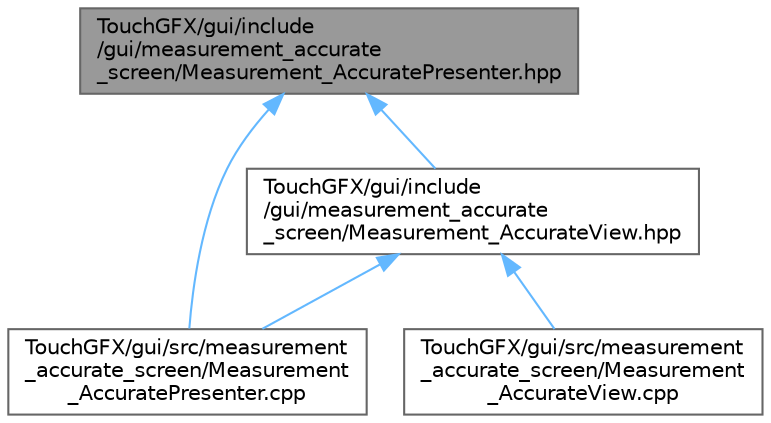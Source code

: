 digraph "TouchGFX/gui/include/gui/measurement_accurate_screen/Measurement_AccuratePresenter.hpp"
{
 // LATEX_PDF_SIZE
  bgcolor="transparent";
  edge [fontname=Helvetica,fontsize=10,labelfontname=Helvetica,labelfontsize=10];
  node [fontname=Helvetica,fontsize=10,shape=box,height=0.2,width=0.4];
  Node1 [id="Node000001",label="TouchGFX/gui/include\l/gui/measurement_accurate\l_screen/Measurement_AccuratePresenter.hpp",height=0.2,width=0.4,color="gray40", fillcolor="grey60", style="filled", fontcolor="black",tooltip=" "];
  Node1 -> Node2 [id="edge1_Node000001_Node000002",dir="back",color="steelblue1",style="solid",tooltip=" "];
  Node2 [id="Node000002",label="TouchGFX/gui/include\l/gui/measurement_accurate\l_screen/Measurement_AccurateView.hpp",height=0.2,width=0.4,color="grey40", fillcolor="white", style="filled",URL="$_measurement___accurate_view_8hpp.html",tooltip=" "];
  Node2 -> Node3 [id="edge2_Node000002_Node000003",dir="back",color="steelblue1",style="solid",tooltip=" "];
  Node3 [id="Node000003",label="TouchGFX/gui/src/measurement\l_accurate_screen/Measurement\l_AccuratePresenter.cpp",height=0.2,width=0.4,color="grey40", fillcolor="white", style="filled",URL="$_measurement___accurate_presenter_8cpp.html",tooltip=" "];
  Node2 -> Node4 [id="edge3_Node000002_Node000004",dir="back",color="steelblue1",style="solid",tooltip=" "];
  Node4 [id="Node000004",label="TouchGFX/gui/src/measurement\l_accurate_screen/Measurement\l_AccurateView.cpp",height=0.2,width=0.4,color="grey40", fillcolor="white", style="filled",URL="$_measurement___accurate_view_8cpp.html",tooltip=" "];
  Node1 -> Node3 [id="edge4_Node000001_Node000003",dir="back",color="steelblue1",style="solid",tooltip=" "];
}
